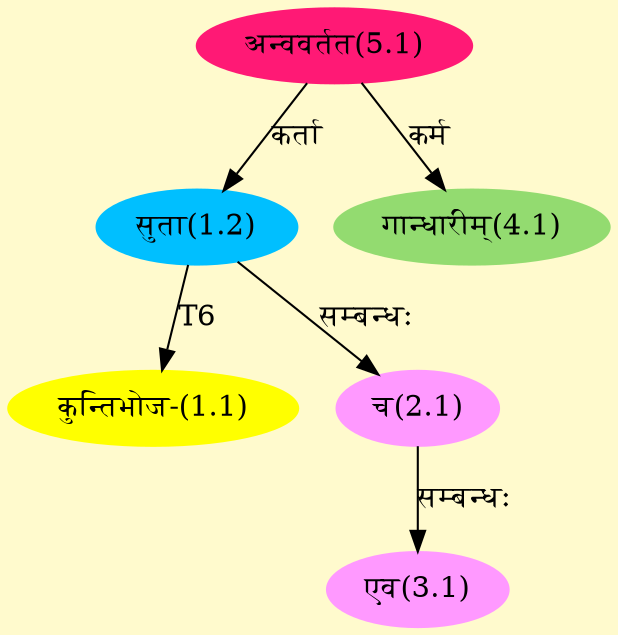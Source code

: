 digraph G{
rankdir=BT;
 compound=true;
 bgcolor="lemonchiffon1";
Node1_1 [style=filled, color="#FFFF00" label = "कुन्तिभोज-(1.1)"]
Node1_2 [style=filled, color="#00BFFF" label = "सुता(1.2)"]
Node5_1 [style=filled, color="#FF1975" label = "अन्ववर्तत(5.1)"]
Node2_1 [style=filled, color="#FF99FF" label = "च(2.1)"]
Node3_1 [style=filled, color="#FF99FF" label = "एव(3.1)"]
Node4_1 [style=filled, color="#93DB70" label = "गान्धारीम्(4.1)"]
/* Start of Relations section */

Node1_1 -> Node1_2 [  label="T6"  dir="back" ]
Node1_2 -> Node5_1 [  label="कर्ता"  dir="back" ]
Node2_1 -> Node1_2 [  label="सम्बन्धः"  dir="back" ]
Node3_1 -> Node2_1 [  label="सम्बन्धः"  dir="back" ]
Node4_1 -> Node5_1 [  label="कर्म"  dir="back" ]
}
